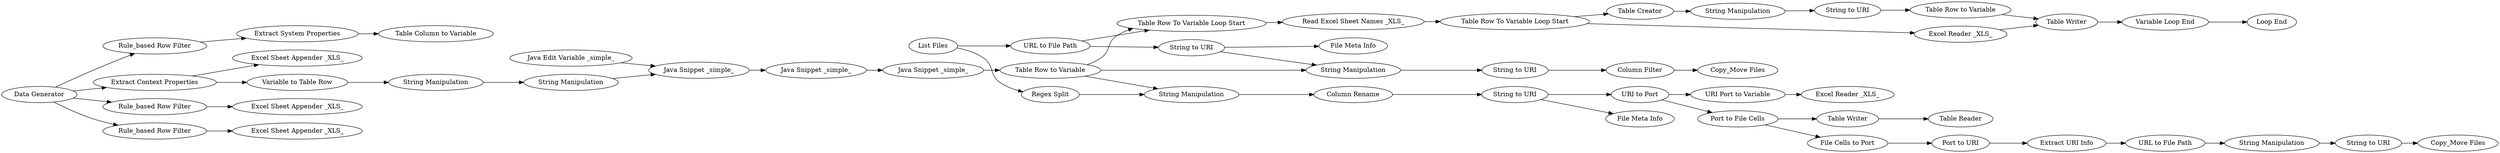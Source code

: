 digraph {
	7 -> 51
	53 -> 120
	3 -> 50
	3 -> 2
	4 -> 5
	158 -> 159
	154 -> 169
	132 -> 134
	1 -> 6
	54 -> 53
	134 -> 168
	52 -> 54
	130 -> 120
	131 -> 133
	142 -> 143
	142 -> 146
	150 -> 151
	155 -> 156
	1 -> 4
	140 -> 141
	146 -> 145
	133 -> 132
	55 -> 46
	46 -> 52
	137 -> 138
	139 -> 161
	11 -> 12
	162 -> 163
	53 -> 140
	163 -> 164
	161 -> 162
	9 -> 8
	1 -> 3
	120 -> 131
	164 -> 165
	143 -> 148
	138 -> 139
	132 -> 137
	50 -> 48
	6 -> 7
	137 -> 158
	141 -> 142
	12 -> 154
	48 -> 47
	157 -> 153
	144 -> 149
	53 -> 155
	154 -> 155
	156 -> 157
	11 -> 130
	145 -> 144
	47 -> 46
	1 -> 9
	148 -> 150
	12 -> 140
	149 -> 148
	133 -> 167
	133 [label="String to URI"]
	165 [label="Copy_Move Files"]
	167 [label="File Meta Info"]
	55 [label="Java Edit Variable _simple_"]
	7 [label="Extract System Properties"]
	169 [label="File Meta Info"]
	9 [label="Rule_based Row Filter"]
	153 [label="Copy_Move Files"]
	138 [label="File Cells to Port"]
	8 [label="Excel Sheet Appender _XLS_"]
	162 [label="URL to File Path"]
	149 [label="Table Row to Variable"]
	145 [label="String Manipulation"]
	3 [label="Extract Context Properties"]
	163 [label="String Manipulation"]
	151 [label="Loop End"]
	168 [label="Excel Reader _XLS_"]
	137 [label="Port to File Cells"]
	156 [label="String to URI"]
	161 [label="Extract URI Info"]
	51 [label="Table Column to Variable"]
	131 [label="Column Rename"]
	6 [label="Rule_based Row Filter"]
	154 [label="String to URI"]
	54 [label="Java Snippet _simple_"]
	146 [label="Table Creator"]
	12 [label="URL to File Path"]
	141 [label="Read Excel Sheet Names _XLS_"]
	48 [label="String Manipulation"]
	150 [label="Variable Loop End"]
	164 [label="String to URI"]
	148 [label="Table Writer"]
	144 [label="String to URI"]
	50 [label="Variable to Table Row"]
	1 [label="Data Generator"]
	53 [label="Table Row to Variable"]
	158 [label="Table Writer"]
	142 [label="Table Row To Variable Loop Start"]
	11 [label="List Files"]
	4 [label="Rule_based Row Filter"]
	47 [label="String Manipulation"]
	143 [label="Excel Reader _XLS_"]
	159 [label="Table Reader"]
	134 [label="URI Port to Variable"]
	5 [label="Excel Sheet Appender _XLS_"]
	120 [label="String Manipulation"]
	139 [label="Port to URI"]
	140 [label="Table Row To Variable Loop Start"]
	157 [label="Column Filter"]
	46 [label="Java Snippet _simple_"]
	155 [label="String Manipulation"]
	130 [label="Regex Split"]
	52 [label="Java Snippet _simple_"]
	2 [label="Excel Sheet Appender _XLS_"]
	132 [label="URI to Port"]
	rankdir=LR
}
